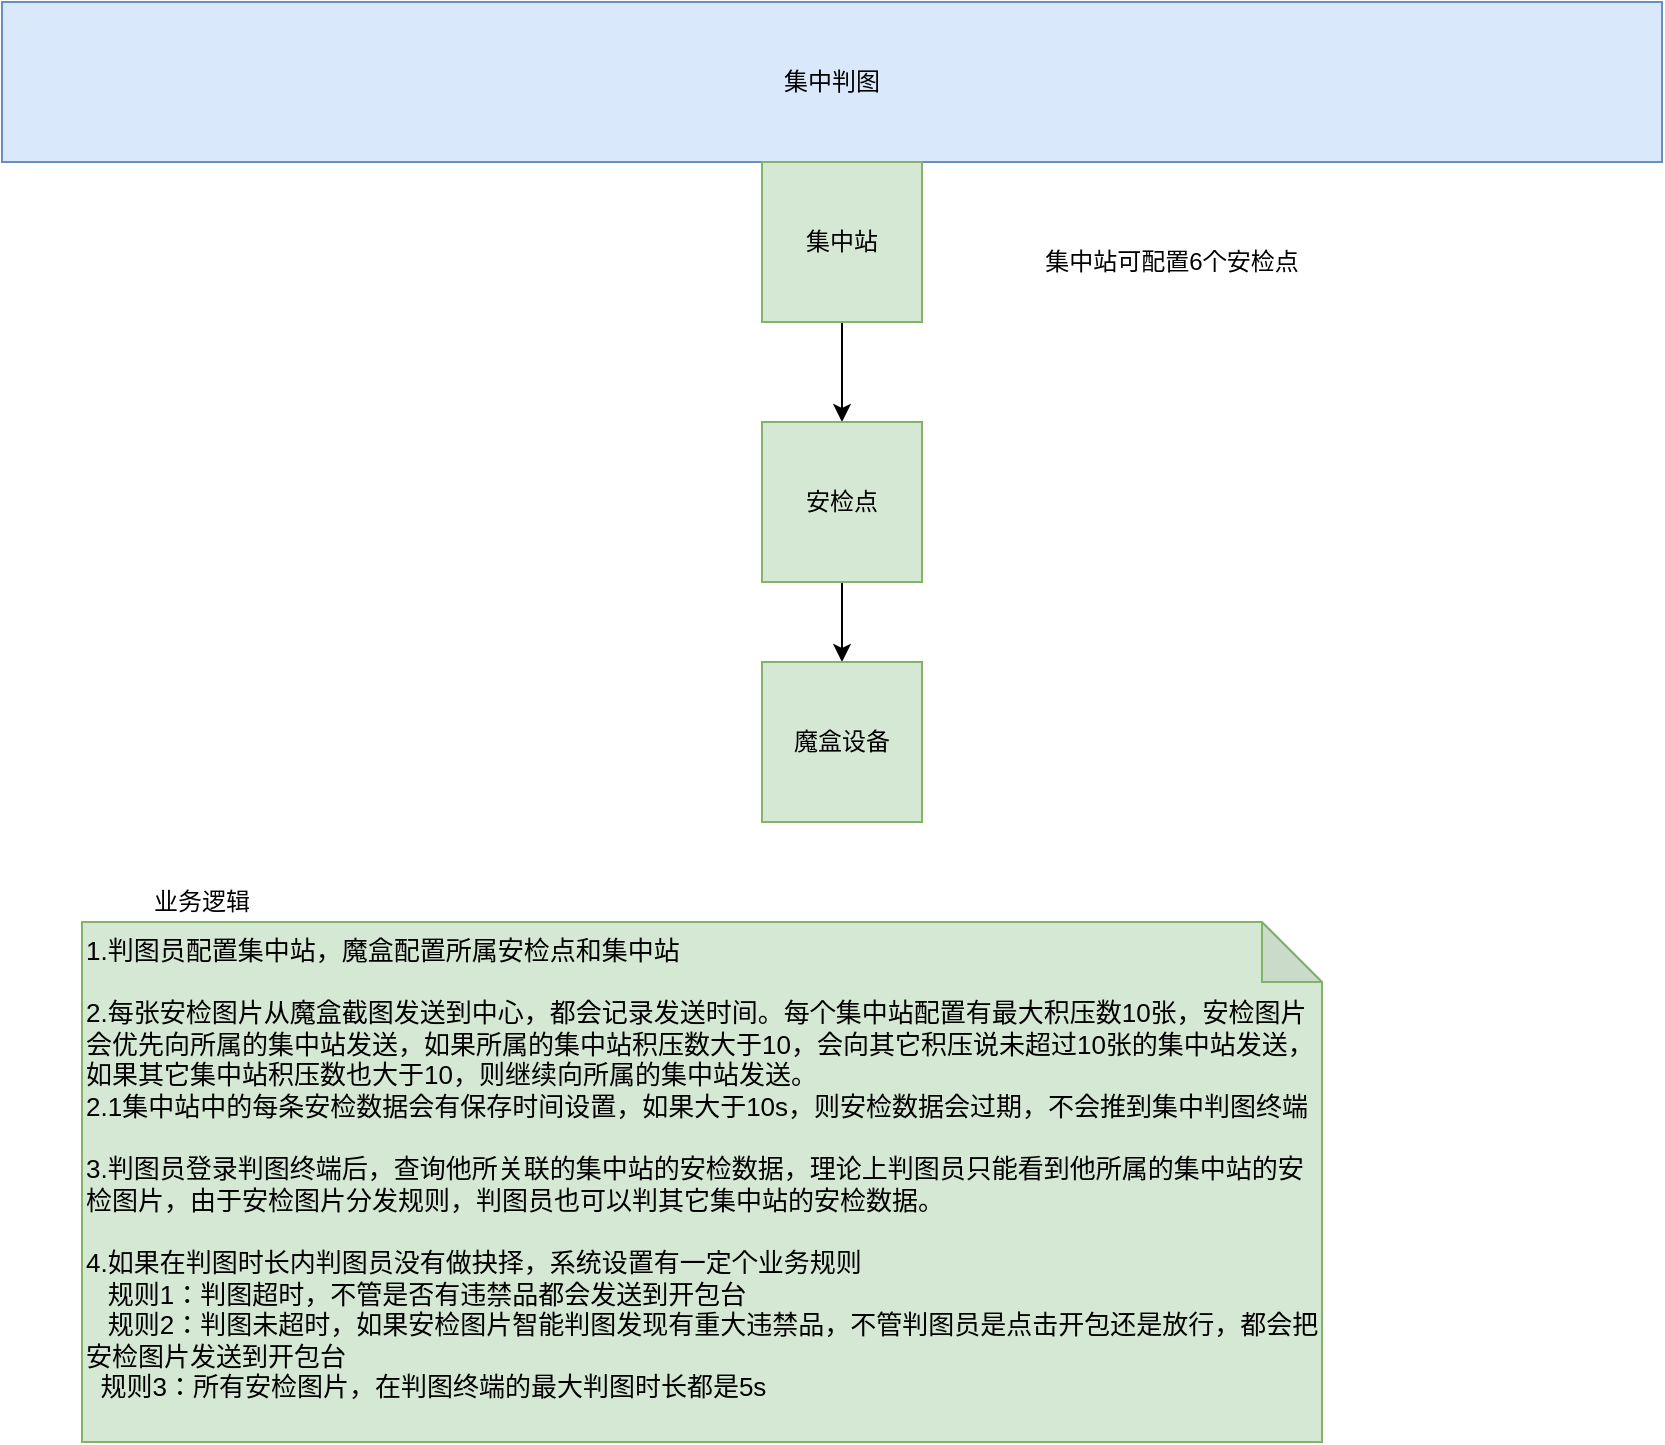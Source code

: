 <mxfile version="14.6.3" type="github">
  <diagram id="S7RNq6q3CSRx8i_wjZx8" name="第 1 页">
    <mxGraphModel dx="1038" dy="548" grid="1" gridSize="10" guides="1" tooltips="1" connect="1" arrows="1" fold="1" page="1" pageScale="1" pageWidth="827" pageHeight="1169" math="0" shadow="0">
      <root>
        <mxCell id="0" />
        <mxCell id="1" parent="0" />
        <mxCell id="hmHZY6hH6nGQCXQdlE-q-1" value="集中判图" style="rounded=0;whiteSpace=wrap;html=1;fillColor=#dae8fc;strokeColor=#6c8ebf;" vertex="1" parent="1">
          <mxGeometry width="830" height="80" as="geometry" />
        </mxCell>
        <mxCell id="hmHZY6hH6nGQCXQdlE-q-2" value="" style="edgeStyle=orthogonalEdgeStyle;rounded=0;orthogonalLoop=1;jettySize=auto;html=1;" edge="1" parent="1" source="hmHZY6hH6nGQCXQdlE-q-3" target="hmHZY6hH6nGQCXQdlE-q-5">
          <mxGeometry relative="1" as="geometry" />
        </mxCell>
        <mxCell id="hmHZY6hH6nGQCXQdlE-q-3" value="集中站" style="whiteSpace=wrap;html=1;aspect=fixed;fillColor=#d5e8d4;strokeColor=#82b366;" vertex="1" parent="1">
          <mxGeometry x="380" y="80" width="80" height="80" as="geometry" />
        </mxCell>
        <mxCell id="hmHZY6hH6nGQCXQdlE-q-4" value="" style="edgeStyle=orthogonalEdgeStyle;rounded=0;orthogonalLoop=1;jettySize=auto;html=1;" edge="1" parent="1" source="hmHZY6hH6nGQCXQdlE-q-5" target="hmHZY6hH6nGQCXQdlE-q-6">
          <mxGeometry relative="1" as="geometry" />
        </mxCell>
        <mxCell id="hmHZY6hH6nGQCXQdlE-q-5" value="安检点" style="whiteSpace=wrap;html=1;aspect=fixed;fillColor=#d5e8d4;strokeColor=#82b366;" vertex="1" parent="1">
          <mxGeometry x="380" y="210" width="80" height="80" as="geometry" />
        </mxCell>
        <mxCell id="hmHZY6hH6nGQCXQdlE-q-6" value="魔盒设备" style="whiteSpace=wrap;html=1;aspect=fixed;fillColor=#d5e8d4;strokeColor=#82b366;" vertex="1" parent="1">
          <mxGeometry x="380" y="330" width="80" height="80" as="geometry" />
        </mxCell>
        <mxCell id="hmHZY6hH6nGQCXQdlE-q-8" value="业务逻辑" style="text;html=1;strokeColor=none;fillColor=none;align=center;verticalAlign=middle;whiteSpace=wrap;rounded=0;" vertex="1" parent="1">
          <mxGeometry x="40" y="440" width="120" height="20" as="geometry" />
        </mxCell>
        <mxCell id="hmHZY6hH6nGQCXQdlE-q-9" value="1.判图员配置集中站，魔盒配置所属安检点和集中站&lt;br&gt;&lt;br style=&quot;font-size: 13px&quot;&gt;2.每张安检图片从魔盒截图发送到中心，都会记录发送时间。每个集中站配置有最大积压数10张，安检图片会优先向所属的集中站发送，如果所属的集中站积压数大于10，会向其它积压说未超过10张的集中站发送，如果其它集中站积压数也大于10，则继续向所属的集中站发送。&lt;br&gt;2.1集中站中的每条安检数据会有保存时间设置，如果大于10s，则安检数据会过期，不会推到集中判图终端&lt;br&gt;&lt;br style=&quot;font-size: 13px&quot;&gt;3.判图员登录判图终端后，查询他所关联的集中站的安检数据，理论上判图员只能看到他所属的集中站的安检图片，由于安检图片分发规则，判图员也可以判其它集中站的安检数据。&lt;br&gt;&lt;br style=&quot;font-size: 13px&quot;&gt;4.如果在判图时长内判图员没有做抉择，系统设置有一定个业务规则&lt;br&gt;&amp;nbsp; &amp;nbsp;规则1：判图超时，不管是否有违禁品都会发送到开包台&lt;br&gt;&amp;nbsp; &amp;nbsp;规则2：判图未超时，如果安检图片智能判图发现有重大违禁品，不管判图员是点击开包还是放行，都会把安检图片发送到开包台&lt;br&gt;&amp;nbsp; 规则3：所有安检图片，在判图终端的最大判图时长都是5s" style="shape=note;whiteSpace=wrap;html=1;backgroundOutline=1;darkOpacity=0.05;align=left;verticalAlign=top;fontSize=13;fillColor=#d5e8d4;strokeColor=#82b366;" vertex="1" parent="1">
          <mxGeometry x="40" y="460" width="620" height="260" as="geometry" />
        </mxCell>
        <mxCell id="hmHZY6hH6nGQCXQdlE-q-10" value="集中站可配置6个安检点" style="text;html=1;strokeColor=none;fillColor=none;align=center;verticalAlign=middle;whiteSpace=wrap;rounded=0;" vertex="1" parent="1">
          <mxGeometry x="520" y="120" width="130" height="20" as="geometry" />
        </mxCell>
      </root>
    </mxGraphModel>
  </diagram>
</mxfile>
